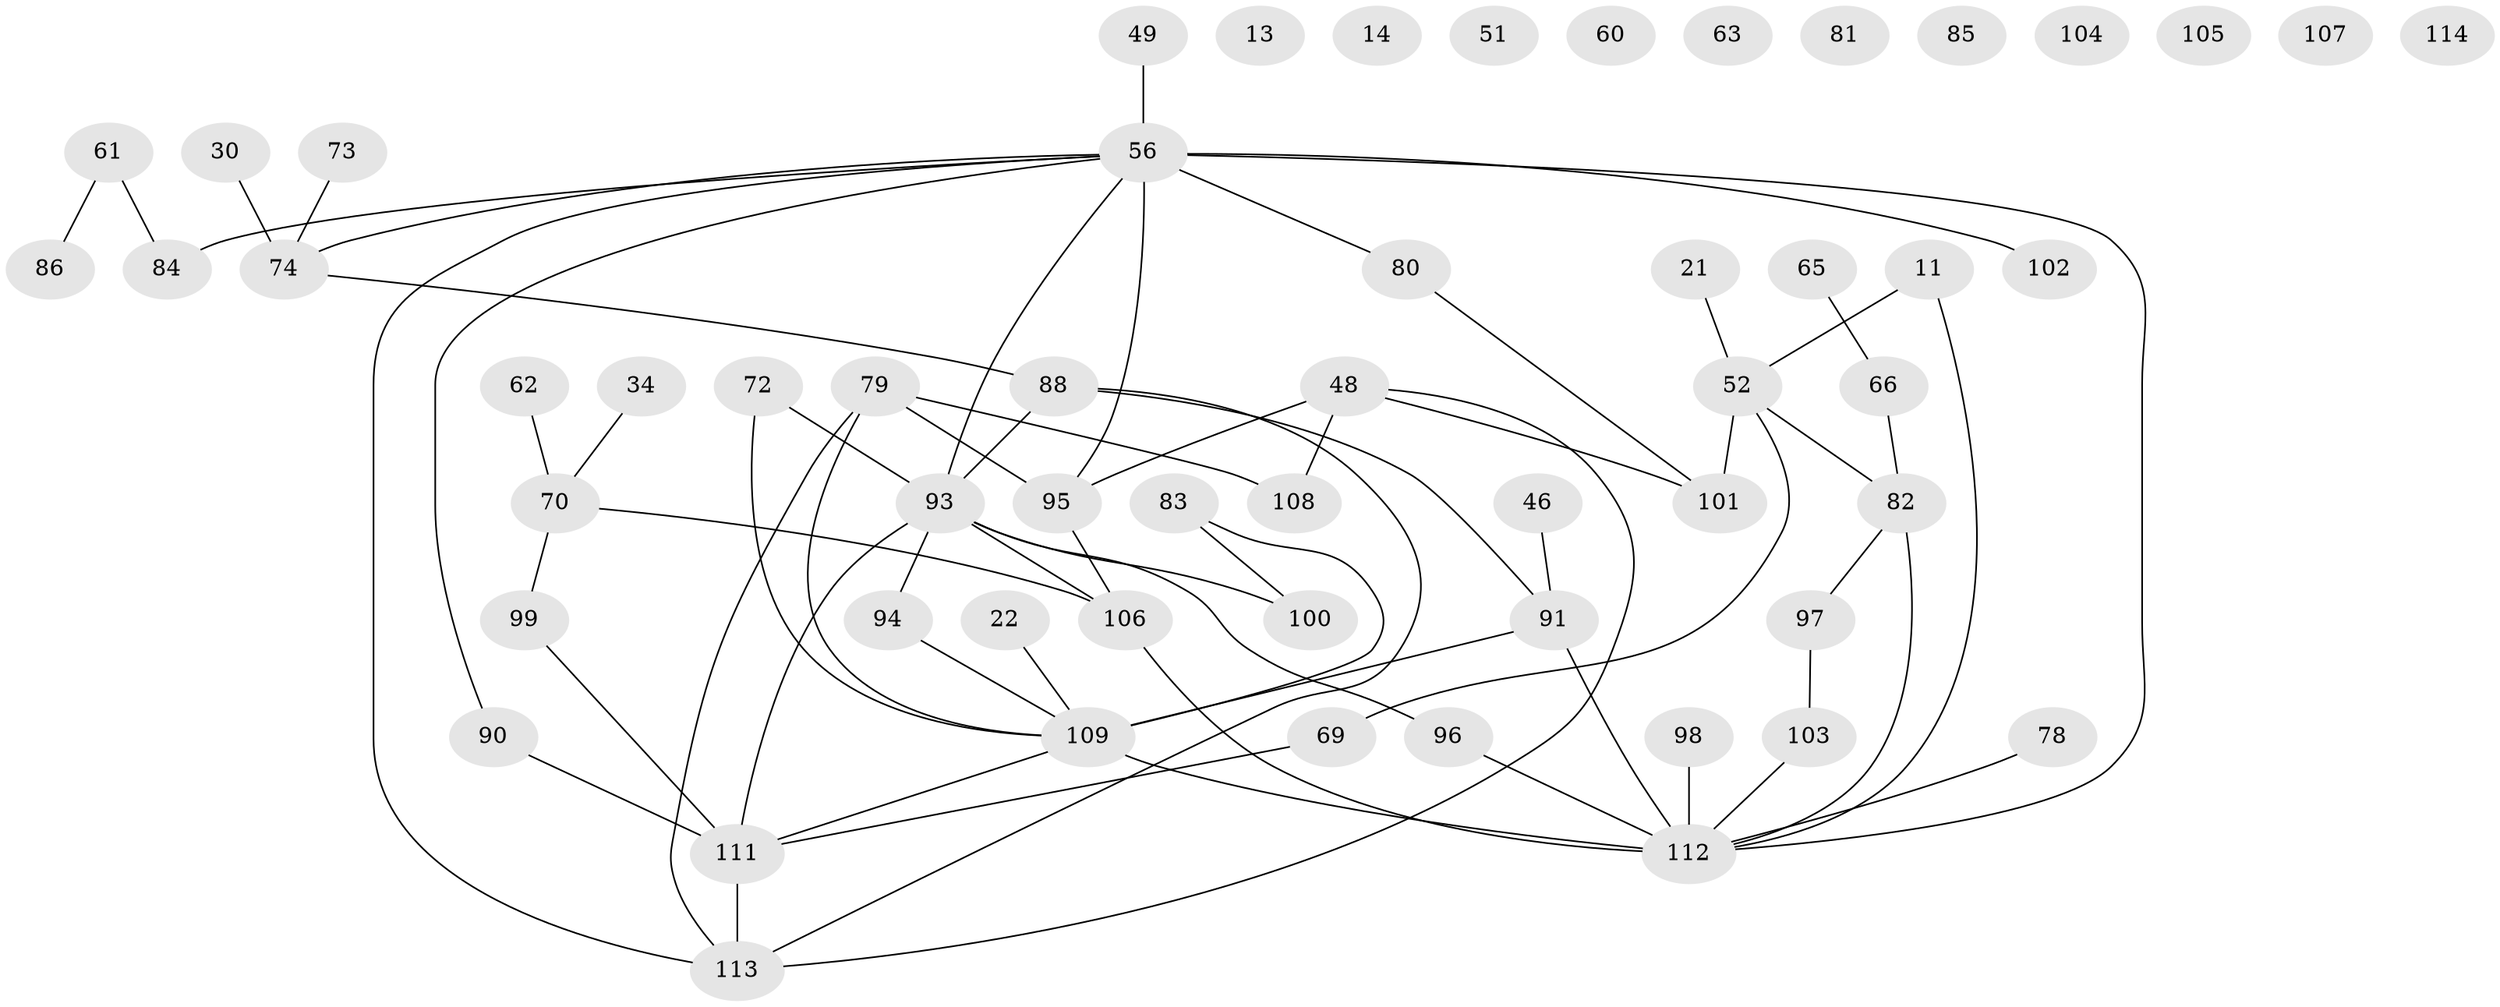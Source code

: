 // original degree distribution, {3: 0.23684210526315788, 1: 0.17543859649122806, 2: 0.23684210526315788, 5: 0.06140350877192982, 0: 0.09649122807017543, 4: 0.14912280701754385, 6: 0.043859649122807015}
// Generated by graph-tools (version 1.1) at 2025/39/03/09/25 04:39:07]
// undirected, 57 vertices, 68 edges
graph export_dot {
graph [start="1"]
  node [color=gray90,style=filled];
  11;
  13;
  14;
  21;
  22;
  30;
  34;
  46;
  48 [super="+1"];
  49 [super="+3"];
  51;
  52;
  56 [super="+37+47"];
  60;
  61;
  62;
  63;
  65;
  66;
  69 [super="+19"];
  70;
  72 [super="+2"];
  73;
  74;
  78;
  79;
  80 [super="+58"];
  81;
  82 [super="+41"];
  83;
  84 [super="+44"];
  85;
  86;
  88;
  90;
  91 [super="+26"];
  93 [super="+75"];
  94;
  95 [super="+33+43"];
  96 [super="+92+6"];
  97;
  98;
  99 [super="+23"];
  100;
  101 [super="+76"];
  102;
  103;
  104;
  105;
  106 [super="+17+59"];
  107;
  108;
  109 [super="+4+8+89+71"];
  111 [super="+64+68+110"];
  112 [super="+55+18+77"];
  113 [super="+20"];
  114;
  11 -- 52;
  11 -- 112;
  21 -- 52;
  22 -- 109 [weight=2];
  30 -- 74;
  34 -- 70;
  46 -- 91;
  48 -- 108;
  48 -- 101;
  48 -- 95;
  48 -- 113;
  49 -- 56;
  52 -- 69;
  52 -- 101 [weight=2];
  52 -- 82;
  56 -- 90;
  56 -- 113;
  56 -- 102;
  56 -- 74;
  56 -- 80;
  56 -- 112 [weight=3];
  56 -- 84;
  56 -- 95;
  56 -- 93;
  61 -- 84;
  61 -- 86;
  62 -- 70;
  65 -- 66;
  66 -- 82;
  69 -- 111;
  70 -- 99;
  70 -- 106;
  72 -- 93;
  72 -- 109;
  73 -- 74;
  74 -- 88;
  78 -- 112;
  79 -- 108;
  79 -- 113;
  79 -- 109;
  79 -- 95;
  80 -- 101;
  82 -- 112 [weight=3];
  82 -- 97;
  83 -- 100;
  83 -- 109;
  88 -- 91;
  88 -- 113;
  88 -- 93;
  90 -- 111;
  91 -- 112;
  91 -- 109;
  93 -- 94;
  93 -- 106 [weight=2];
  93 -- 111 [weight=3];
  93 -- 100;
  93 -- 96;
  94 -- 109;
  95 -- 106;
  96 -- 112 [weight=2];
  97 -- 103;
  98 -- 112;
  99 -- 111;
  103 -- 112;
  106 -- 112 [weight=2];
  109 -- 111 [weight=3];
  109 -- 112 [weight=7];
  111 -- 113;
}
